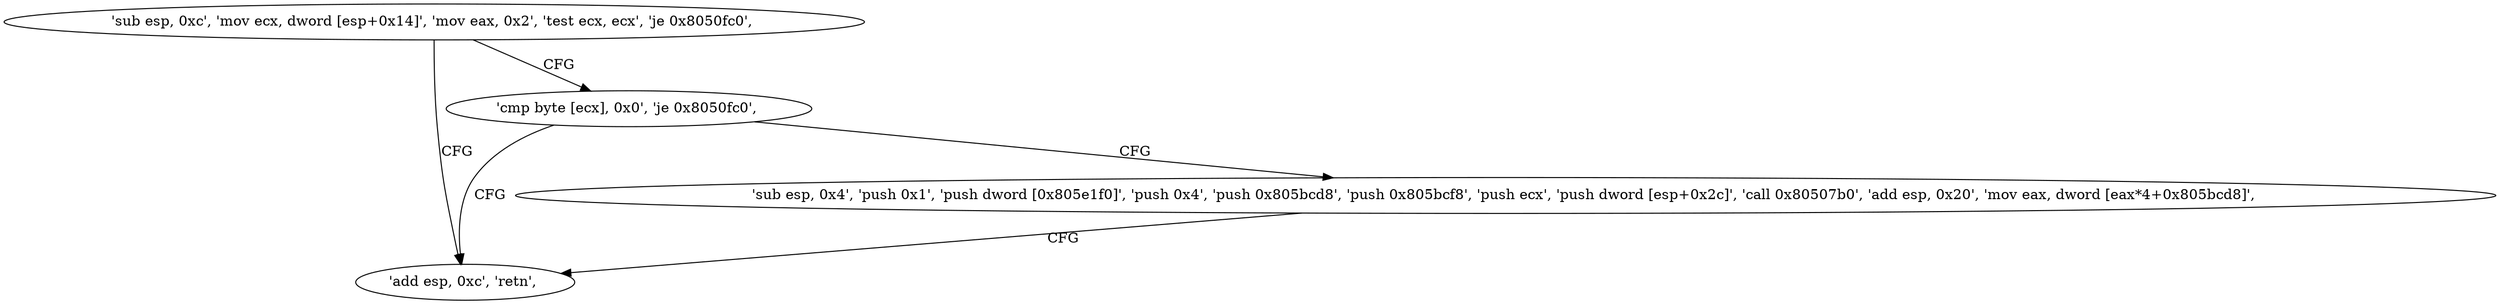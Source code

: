 digraph "func" {
"134549376" [label = "'sub esp, 0xc', 'mov ecx, dword [esp+0x14]', 'mov eax, 0x2', 'test ecx, ecx', 'je 0x8050fc0', " ]
"134549440" [label = "'add esp, 0xc', 'retn', " ]
"134549392" [label = "'cmp byte [ecx], 0x0', 'je 0x8050fc0', " ]
"134549397" [label = "'sub esp, 0x4', 'push 0x1', 'push dword [0x805e1f0]', 'push 0x4', 'push 0x805bcd8', 'push 0x805bcf8', 'push ecx', 'push dword [esp+0x2c]', 'call 0x80507b0', 'add esp, 0x20', 'mov eax, dword [eax*4+0x805bcd8]', " ]
"134549376" -> "134549440" [ label = "CFG" ]
"134549376" -> "134549392" [ label = "CFG" ]
"134549392" -> "134549440" [ label = "CFG" ]
"134549392" -> "134549397" [ label = "CFG" ]
"134549397" -> "134549440" [ label = "CFG" ]
}
